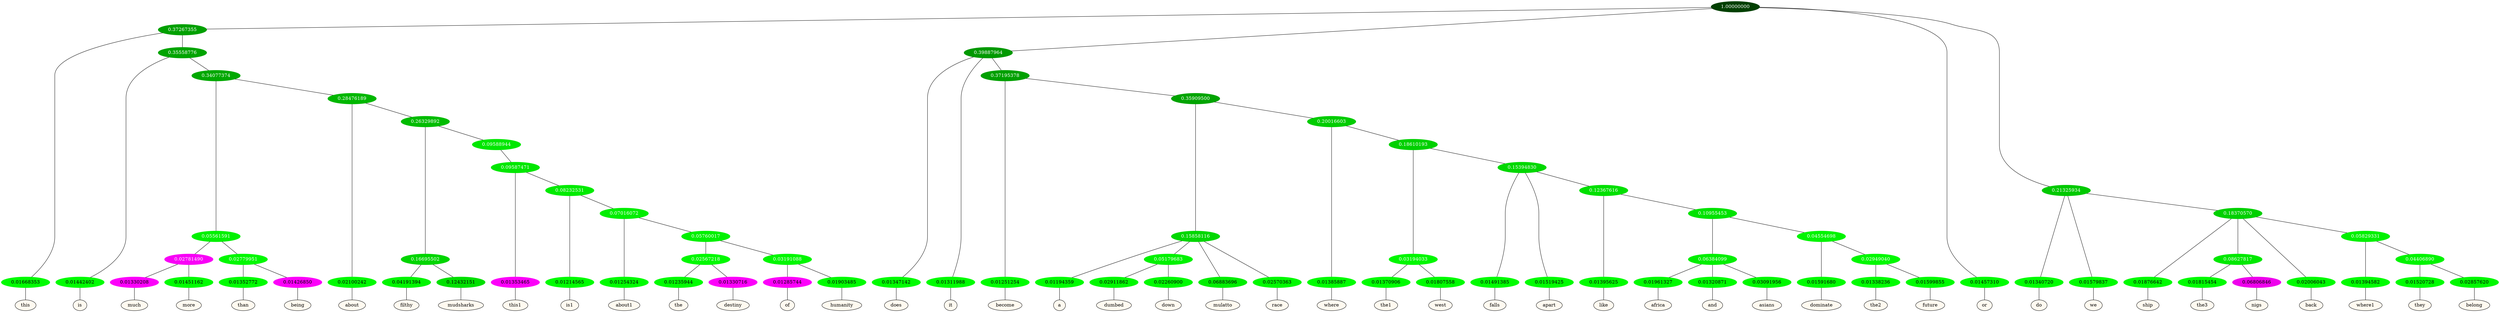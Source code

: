 graph {
	node [format=png height=0.15 nodesep=0.001 ordering=out overlap=prism overlap_scaling=0.01 ranksep=0.001 ratio=0.2 style=filled width=0.15]
	{
		rank=same
		a_w_5 [label=this color=black fillcolor=floralwhite style="filled,solid"]
		a_w_13 [label=is color=black fillcolor=floralwhite style="filled,solid"]
		a_w_41 [label=much color=black fillcolor=floralwhite style="filled,solid"]
		a_w_42 [label=more color=black fillcolor=floralwhite style="filled,solid"]
		a_w_43 [label=than color=black fillcolor=floralwhite style="filled,solid"]
		a_w_44 [label=being color=black fillcolor=floralwhite style="filled,solid"]
		a_w_31 [label=about color=black fillcolor=floralwhite style="filled,solid"]
		a_w_51 [label=filthy color=black fillcolor=floralwhite style="filled,solid"]
		a_w_52 [label=mudsharks color=black fillcolor=floralwhite style="filled,solid"]
		a_w_59 [label=this1 color=black fillcolor=floralwhite style="filled,solid"]
		a_w_63 [label=is1 color=black fillcolor=floralwhite style="filled,solid"]
		a_w_67 [label=about1 color=black fillcolor=floralwhite style="filled,solid"]
		a_w_78 [label=the color=black fillcolor=floralwhite style="filled,solid"]
		a_w_79 [label=destiny color=black fillcolor=floralwhite style="filled,solid"]
		a_w_80 [label=of color=black fillcolor=floralwhite style="filled,solid"]
		a_w_81 [label=humanity color=black fillcolor=floralwhite style="filled,solid"]
		a_w_7 [label=does color=black fillcolor=floralwhite style="filled,solid"]
		a_w_8 [label=it color=black fillcolor=floralwhite style="filled,solid"]
		a_w_15 [label=become color=black fillcolor=floralwhite style="filled,solid"]
		a_w_33 [label=a color=black fillcolor=floralwhite style="filled,solid"]
		a_w_47 [label=dumbed color=black fillcolor=floralwhite style="filled,solid"]
		a_w_48 [label=down color=black fillcolor=floralwhite style="filled,solid"]
		a_w_35 [label=mulatto color=black fillcolor=floralwhite style="filled,solid"]
		a_w_36 [label=race color=black fillcolor=floralwhite style="filled,solid"]
		a_w_37 [label=where color=black fillcolor=floralwhite style="filled,solid"]
		a_w_54 [label=the1 color=black fillcolor=floralwhite style="filled,solid"]
		a_w_55 [label=west color=black fillcolor=floralwhite style="filled,solid"]
		a_w_56 [label=falls color=black fillcolor=floralwhite style="filled,solid"]
		a_w_57 [label=apart color=black fillcolor=floralwhite style="filled,solid"]
		a_w_61 [label=like color=black fillcolor=floralwhite style="filled,solid"]
		a_w_69 [label=africa color=black fillcolor=floralwhite style="filled,solid"]
		a_w_70 [label=and color=black fillcolor=floralwhite style="filled,solid"]
		a_w_71 [label=asians color=black fillcolor=floralwhite style="filled,solid"]
		a_w_72 [label=dominate color=black fillcolor=floralwhite style="filled,solid"]
		a_w_76 [label=the2 color=black fillcolor=floralwhite style="filled,solid"]
		a_w_77 [label=future color=black fillcolor=floralwhite style="filled,solid"]
		a_w_3 [label=or color=black fillcolor=floralwhite style="filled,solid"]
		a_w_10 [label=do color=black fillcolor=floralwhite style="filled,solid"]
		a_w_11 [label=we color=black fillcolor=floralwhite style="filled,solid"]
		a_w_17 [label=ship color=black fillcolor=floralwhite style="filled,solid"]
		a_w_25 [label=the3 color=black fillcolor=floralwhite style="filled,solid"]
		a_w_26 [label=nigs color=black fillcolor=floralwhite style="filled,solid"]
		a_w_19 [label=back color=black fillcolor=floralwhite style="filled,solid"]
		a_w_27 [label=where1 color=black fillcolor=floralwhite style="filled,solid"]
		a_w_39 [label=they color=black fillcolor=floralwhite style="filled,solid"]
		a_w_40 [label=belong color=black fillcolor=floralwhite style="filled,solid"]
	}
	a_n_5 -- a_w_5
	a_n_13 -- a_w_13
	a_n_41 -- a_w_41
	a_n_42 -- a_w_42
	a_n_43 -- a_w_43
	a_n_44 -- a_w_44
	a_n_31 -- a_w_31
	a_n_51 -- a_w_51
	a_n_52 -- a_w_52
	a_n_59 -- a_w_59
	a_n_63 -- a_w_63
	a_n_67 -- a_w_67
	a_n_78 -- a_w_78
	a_n_79 -- a_w_79
	a_n_80 -- a_w_80
	a_n_81 -- a_w_81
	a_n_7 -- a_w_7
	a_n_8 -- a_w_8
	a_n_15 -- a_w_15
	a_n_33 -- a_w_33
	a_n_47 -- a_w_47
	a_n_48 -- a_w_48
	a_n_35 -- a_w_35
	a_n_36 -- a_w_36
	a_n_37 -- a_w_37
	a_n_54 -- a_w_54
	a_n_55 -- a_w_55
	a_n_56 -- a_w_56
	a_n_57 -- a_w_57
	a_n_61 -- a_w_61
	a_n_69 -- a_w_69
	a_n_70 -- a_w_70
	a_n_71 -- a_w_71
	a_n_72 -- a_w_72
	a_n_76 -- a_w_76
	a_n_77 -- a_w_77
	a_n_3 -- a_w_3
	a_n_10 -- a_w_10
	a_n_11 -- a_w_11
	a_n_17 -- a_w_17
	a_n_25 -- a_w_25
	a_n_26 -- a_w_26
	a_n_19 -- a_w_19
	a_n_27 -- a_w_27
	a_n_39 -- a_w_39
	a_n_40 -- a_w_40
	{
		rank=same
		a_n_5 [label=0.01668353 color="0.334 1.000 0.983" fontcolor=black]
		a_n_13 [label=0.01442402 color="0.334 1.000 0.986" fontcolor=black]
		a_n_41 [label=0.01330208 color="0.835 1.000 0.987" fontcolor=black]
		a_n_42 [label=0.01451162 color="0.334 1.000 0.985" fontcolor=black]
		a_n_43 [label=0.01352772 color="0.334 1.000 0.986" fontcolor=black]
		a_n_44 [label=0.01426850 color="0.835 1.000 0.986" fontcolor=black]
		a_n_31 [label=0.02100242 color="0.334 1.000 0.979" fontcolor=black]
		a_n_51 [label=0.04191394 color="0.334 1.000 0.958" fontcolor=black]
		a_n_52 [label=0.12432151 color="0.334 1.000 0.876" fontcolor=black]
		a_n_59 [label=0.01353465 color="0.835 1.000 0.986" fontcolor=black]
		a_n_63 [label=0.01214565 color="0.334 1.000 0.988" fontcolor=black]
		a_n_67 [label=0.01254324 color="0.334 1.000 0.987" fontcolor=black]
		a_n_78 [label=0.01235944 color="0.334 1.000 0.988" fontcolor=black]
		a_n_79 [label=0.01330716 color="0.835 1.000 0.987" fontcolor=black]
		a_n_80 [label=0.01285744 color="0.835 1.000 0.987" fontcolor=black]
		a_n_81 [label=0.01903485 color="0.334 1.000 0.981" fontcolor=black]
		a_n_7 [label=0.01347142 color="0.334 1.000 0.987" fontcolor=black]
		a_n_8 [label=0.01311988 color="0.334 1.000 0.987" fontcolor=black]
		a_n_15 [label=0.01251254 color="0.334 1.000 0.987" fontcolor=black]
		a_n_33 [label=0.01194359 color="0.334 1.000 0.988" fontcolor=black]
		a_n_47 [label=0.02911862 color="0.334 1.000 0.971" fontcolor=black]
		a_n_48 [label=0.02260900 color="0.334 1.000 0.977" fontcolor=black]
		a_n_35 [label=0.06883696 color="0.334 1.000 0.931" fontcolor=black]
		a_n_36 [label=0.02570363 color="0.334 1.000 0.974" fontcolor=black]
		a_n_37 [label=0.01385887 color="0.334 1.000 0.986" fontcolor=black]
		a_n_54 [label=0.01370906 color="0.334 1.000 0.986" fontcolor=black]
		a_n_55 [label=0.01807558 color="0.334 1.000 0.982" fontcolor=black]
		a_n_56 [label=0.01491385 color="0.334 1.000 0.985" fontcolor=black]
		a_n_57 [label=0.01519425 color="0.334 1.000 0.985" fontcolor=black]
		a_n_61 [label=0.01395625 color="0.334 1.000 0.986" fontcolor=black]
		a_n_69 [label=0.01961327 color="0.334 1.000 0.980" fontcolor=black]
		a_n_70 [label=0.01320871 color="0.334 1.000 0.987" fontcolor=black]
		a_n_71 [label=0.03091956 color="0.334 1.000 0.969" fontcolor=black]
		a_n_72 [label=0.01591680 color="0.334 1.000 0.984" fontcolor=black]
		a_n_76 [label=0.01338236 color="0.334 1.000 0.987" fontcolor=black]
		a_n_77 [label=0.01599855 color="0.334 1.000 0.984" fontcolor=black]
		a_n_3 [label=0.01457310 color="0.334 1.000 0.985" fontcolor=black]
		a_n_10 [label=0.01340720 color="0.334 1.000 0.987" fontcolor=black]
		a_n_11 [label=0.01579837 color="0.334 1.000 0.984" fontcolor=black]
		a_n_17 [label=0.01876642 color="0.334 1.000 0.981" fontcolor=black]
		a_n_25 [label=0.01815454 color="0.334 1.000 0.982" fontcolor=black]
		a_n_26 [label=0.06806846 color="0.835 1.000 0.932" fontcolor=black]
		a_n_19 [label=0.02006043 color="0.334 1.000 0.980" fontcolor=black]
		a_n_27 [label=0.01394582 color="0.334 1.000 0.986" fontcolor=black]
		a_n_39 [label=0.01520728 color="0.334 1.000 0.985" fontcolor=black]
		a_n_40 [label=0.02857620 color="0.334 1.000 0.971" fontcolor=black]
	}
	a_n_0 [label=1.00000000 color="0.334 1.000 0.250" fontcolor=grey99]
	a_n_1 [label=0.37267355 color="0.334 1.000 0.627" fontcolor=grey99]
	a_n_0 -- a_n_1
	a_n_2 [label=0.39887964 color="0.334 1.000 0.601" fontcolor=grey99]
	a_n_0 -- a_n_2
	a_n_0 -- a_n_3
	a_n_4 [label=0.21325934 color="0.334 1.000 0.787" fontcolor=grey99]
	a_n_0 -- a_n_4
	a_n_1 -- a_n_5
	a_n_6 [label=0.35558776 color="0.334 1.000 0.644" fontcolor=grey99]
	a_n_1 -- a_n_6
	a_n_2 -- a_n_7
	a_n_2 -- a_n_8
	a_n_9 [label=0.37195378 color="0.334 1.000 0.628" fontcolor=grey99]
	a_n_2 -- a_n_9
	a_n_4 -- a_n_10
	a_n_4 -- a_n_11
	a_n_12 [label=0.18370570 color="0.334 1.000 0.816" fontcolor=grey99]
	a_n_4 -- a_n_12
	a_n_6 -- a_n_13
	a_n_14 [label=0.34077374 color="0.334 1.000 0.659" fontcolor=grey99]
	a_n_6 -- a_n_14
	a_n_9 -- a_n_15
	a_n_16 [label=0.35909500 color="0.334 1.000 0.641" fontcolor=grey99]
	a_n_9 -- a_n_16
	a_n_12 -- a_n_17
	a_n_18 [label=0.08627817 color="0.334 1.000 0.914" fontcolor=grey99]
	a_n_12 -- a_n_18
	a_n_12 -- a_n_19
	a_n_20 [label=0.05829331 color="0.334 1.000 0.942" fontcolor=grey99]
	a_n_12 -- a_n_20
	a_n_21 [label=0.05561591 color="0.334 1.000 0.944" fontcolor=grey99]
	a_n_14 -- a_n_21
	a_n_22 [label=0.28476189 color="0.334 1.000 0.715" fontcolor=grey99]
	a_n_14 -- a_n_22
	a_n_23 [label=0.15858116 color="0.334 1.000 0.841" fontcolor=grey99]
	a_n_16 -- a_n_23
	a_n_24 [label=0.20016603 color="0.334 1.000 0.800" fontcolor=grey99]
	a_n_16 -- a_n_24
	a_n_18 -- a_n_25
	a_n_18 -- a_n_26
	a_n_20 -- a_n_27
	a_n_28 [label=0.04406890 color="0.334 1.000 0.956" fontcolor=grey99]
	a_n_20 -- a_n_28
	a_n_29 [label=0.02781490 color="0.835 1.000 0.972" fontcolor=grey99]
	a_n_21 -- a_n_29
	a_n_30 [label=0.02779951 color="0.334 1.000 0.972" fontcolor=grey99]
	a_n_21 -- a_n_30
	a_n_22 -- a_n_31
	a_n_32 [label=0.26329892 color="0.334 1.000 0.737" fontcolor=grey99]
	a_n_22 -- a_n_32
	a_n_23 -- a_n_33
	a_n_34 [label=0.05179683 color="0.334 1.000 0.948" fontcolor=grey99]
	a_n_23 -- a_n_34
	a_n_23 -- a_n_35
	a_n_23 -- a_n_36
	a_n_24 -- a_n_37
	a_n_38 [label=0.18610193 color="0.334 1.000 0.814" fontcolor=grey99]
	a_n_24 -- a_n_38
	a_n_28 -- a_n_39
	a_n_28 -- a_n_40
	a_n_29 -- a_n_41
	a_n_29 -- a_n_42
	a_n_30 -- a_n_43
	a_n_30 -- a_n_44
	a_n_45 [label=0.16695502 color="0.334 1.000 0.833" fontcolor=grey99]
	a_n_32 -- a_n_45
	a_n_46 [label=0.09588944 color="0.334 1.000 0.904" fontcolor=grey99]
	a_n_32 -- a_n_46
	a_n_34 -- a_n_47
	a_n_34 -- a_n_48
	a_n_49 [label=0.03194033 color="0.334 1.000 0.968" fontcolor=grey99]
	a_n_38 -- a_n_49
	a_n_50 [label=0.15394830 color="0.334 1.000 0.846" fontcolor=grey99]
	a_n_38 -- a_n_50
	a_n_45 -- a_n_51
	a_n_45 -- a_n_52
	a_n_53 [label=0.09587471 color="0.334 1.000 0.904" fontcolor=grey99]
	a_n_46 -- a_n_53
	a_n_49 -- a_n_54
	a_n_49 -- a_n_55
	a_n_50 -- a_n_56
	a_n_50 -- a_n_57
	a_n_58 [label=0.12367616 color="0.334 1.000 0.876" fontcolor=grey99]
	a_n_50 -- a_n_58
	a_n_53 -- a_n_59
	a_n_60 [label=0.08232531 color="0.334 1.000 0.918" fontcolor=grey99]
	a_n_53 -- a_n_60
	a_n_58 -- a_n_61
	a_n_62 [label=0.10955453 color="0.334 1.000 0.890" fontcolor=grey99]
	a_n_58 -- a_n_62
	a_n_60 -- a_n_63
	a_n_64 [label=0.07016072 color="0.334 1.000 0.930" fontcolor=grey99]
	a_n_60 -- a_n_64
	a_n_65 [label=0.06384099 color="0.334 1.000 0.936" fontcolor=grey99]
	a_n_62 -- a_n_65
	a_n_66 [label=0.04554698 color="0.334 1.000 0.954" fontcolor=grey99]
	a_n_62 -- a_n_66
	a_n_64 -- a_n_67
	a_n_68 [label=0.05760017 color="0.334 1.000 0.942" fontcolor=grey99]
	a_n_64 -- a_n_68
	a_n_65 -- a_n_69
	a_n_65 -- a_n_70
	a_n_65 -- a_n_71
	a_n_66 -- a_n_72
	a_n_73 [label=0.02949040 color="0.334 1.000 0.971" fontcolor=grey99]
	a_n_66 -- a_n_73
	a_n_74 [label=0.02567218 color="0.334 1.000 0.974" fontcolor=grey99]
	a_n_68 -- a_n_74
	a_n_75 [label=0.03191088 color="0.334 1.000 0.968" fontcolor=grey99]
	a_n_68 -- a_n_75
	a_n_73 -- a_n_76
	a_n_73 -- a_n_77
	a_n_74 -- a_n_78
	a_n_74 -- a_n_79
	a_n_75 -- a_n_80
	a_n_75 -- a_n_81
}
